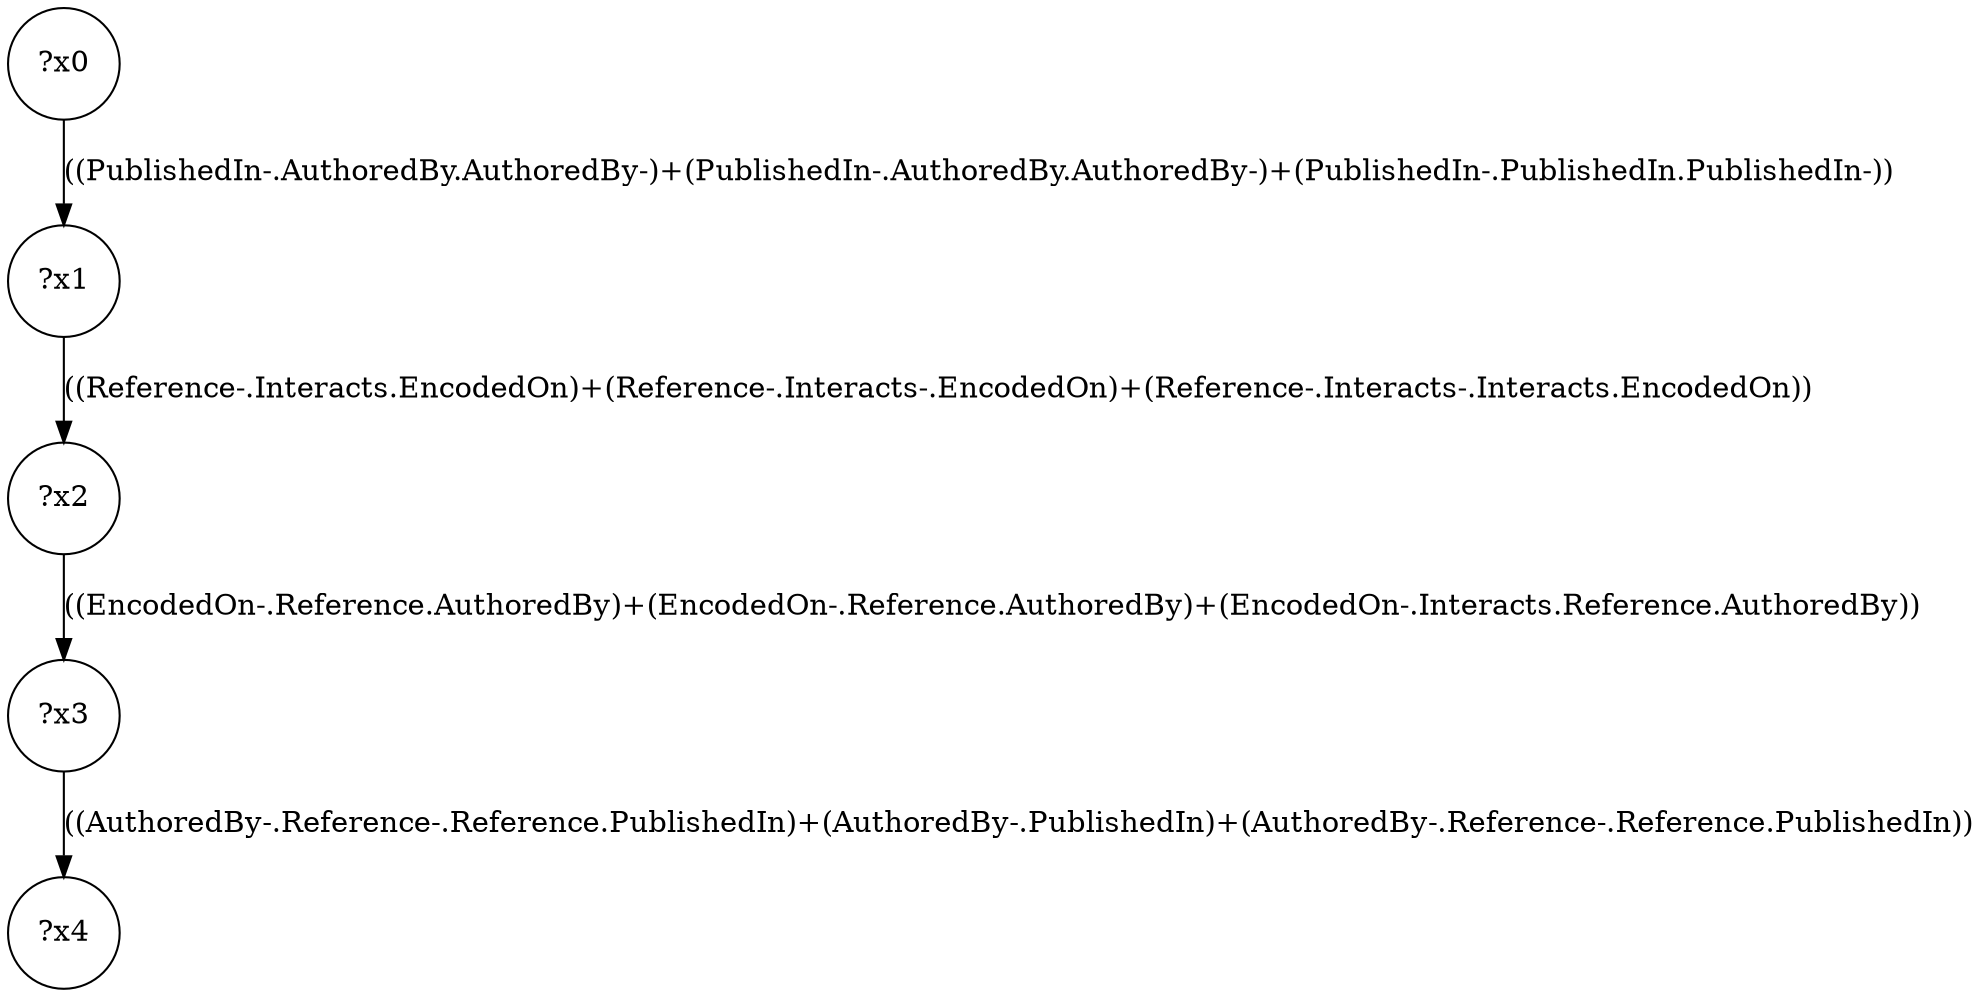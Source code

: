 digraph g {
	x0 [shape=circle, label="?x0"];
	x1 [shape=circle, label="?x1"];
	x0 -> x1 [label="((PublishedIn-.AuthoredBy.AuthoredBy-)+(PublishedIn-.AuthoredBy.AuthoredBy-)+(PublishedIn-.PublishedIn.PublishedIn-))"];
	x2 [shape=circle, label="?x2"];
	x1 -> x2 [label="((Reference-.Interacts.EncodedOn)+(Reference-.Interacts-.EncodedOn)+(Reference-.Interacts-.Interacts.EncodedOn))"];
	x3 [shape=circle, label="?x3"];
	x2 -> x3 [label="((EncodedOn-.Reference.AuthoredBy)+(EncodedOn-.Reference.AuthoredBy)+(EncodedOn-.Interacts.Reference.AuthoredBy))"];
	x4 [shape=circle, label="?x4"];
	x3 -> x4 [label="((AuthoredBy-.Reference-.Reference.PublishedIn)+(AuthoredBy-.PublishedIn)+(AuthoredBy-.Reference-.Reference.PublishedIn))"];
}
